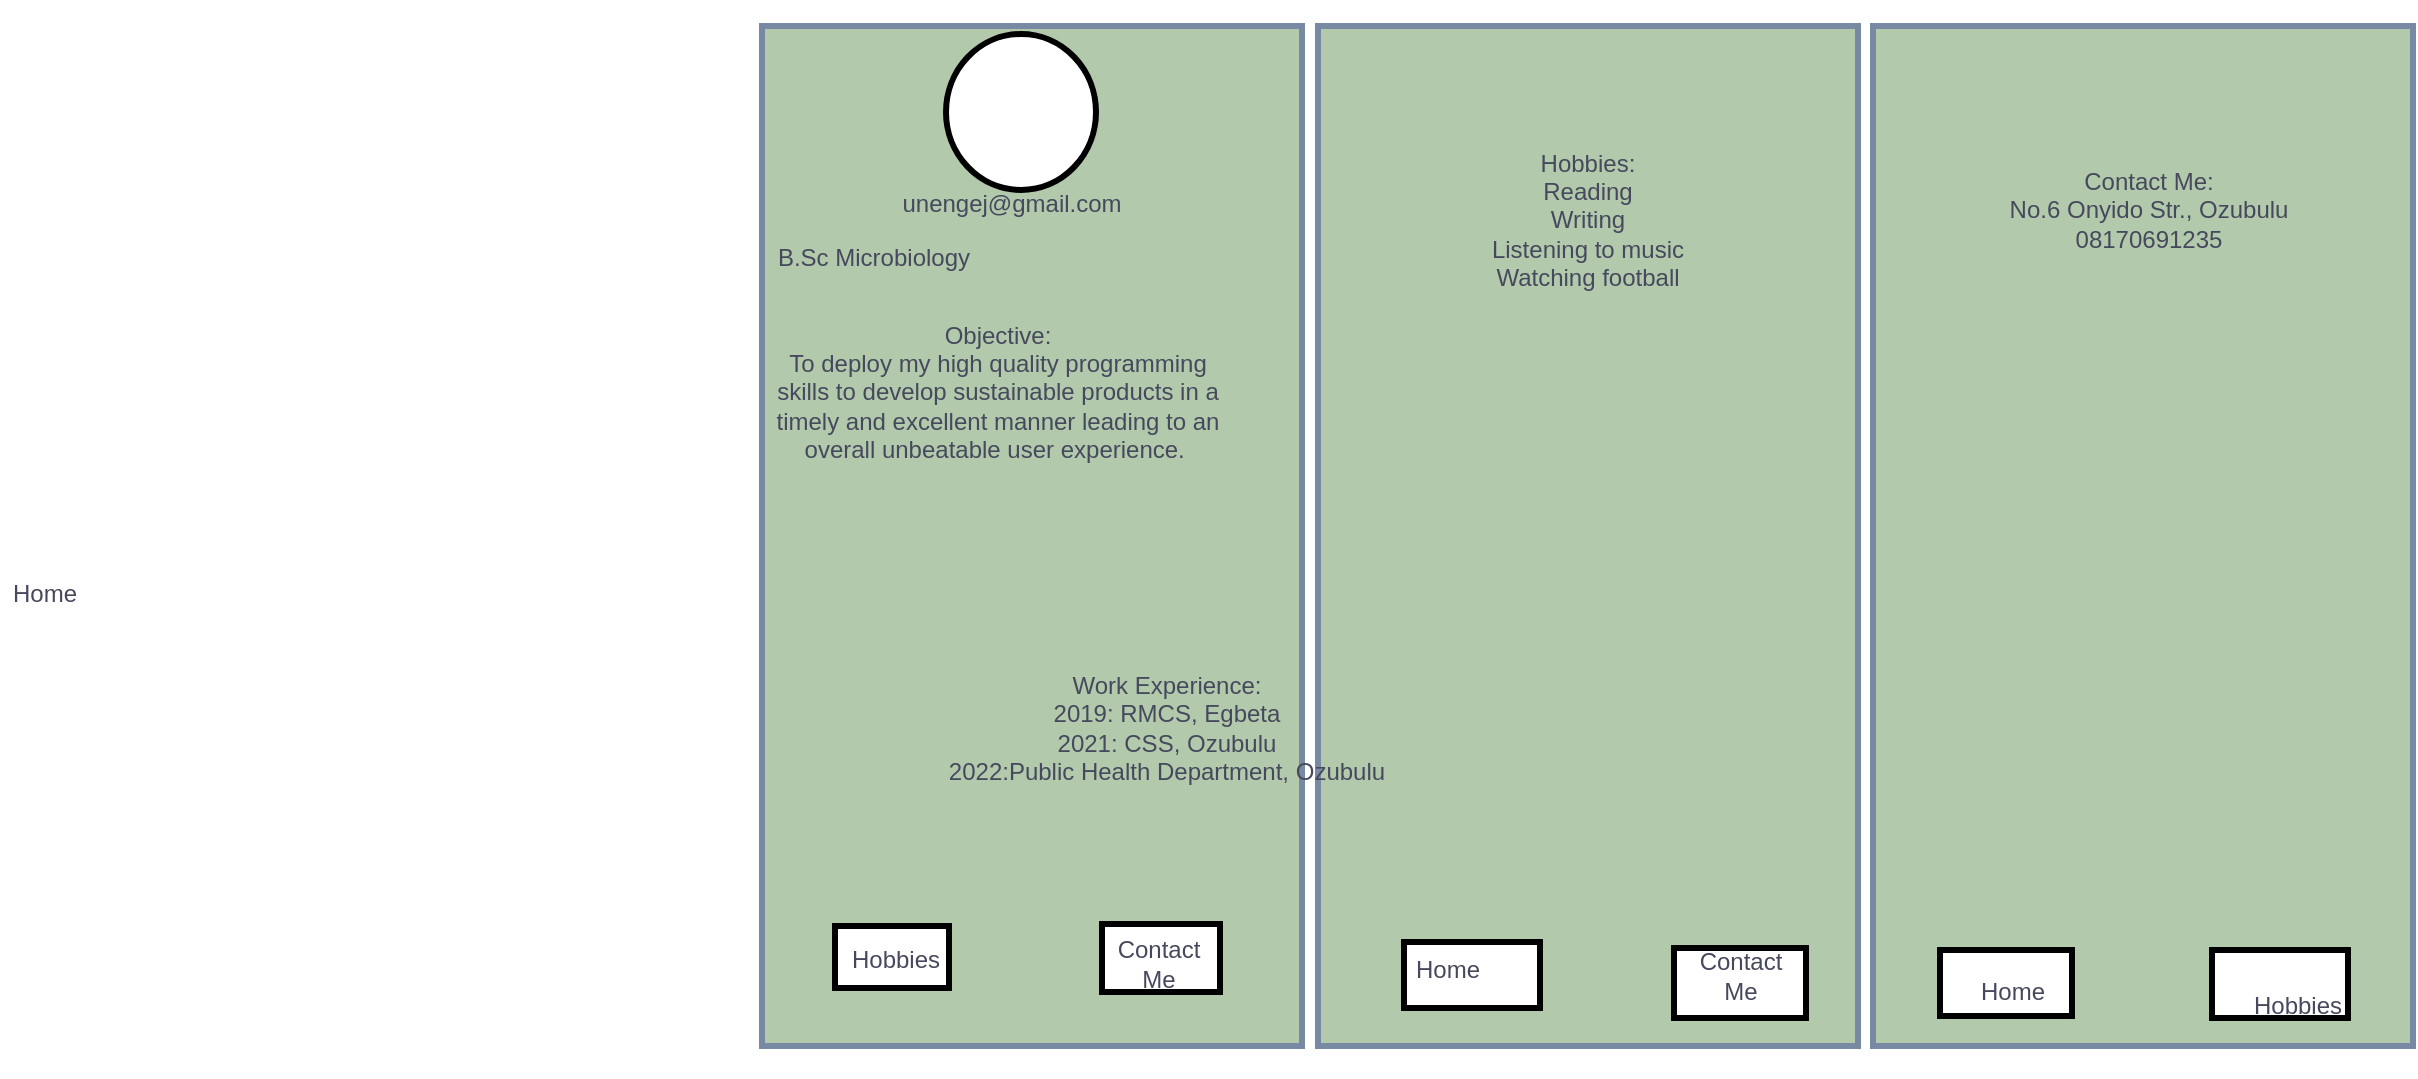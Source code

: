 <mxfile version="16.6.3" type="github">
  <diagram id="p14NGAtfgUeNsUwqX7SL" name="Page-1">
    <mxGraphModel dx="866" dy="497" grid="0" gridSize="10" guides="1" tooltips="1" connect="1" arrows="1" fold="1" page="0" pageScale="1" pageWidth="850" pageHeight="1100" math="0" shadow="0">
      <root>
        <mxCell id="0" />
        <mxCell id="1" parent="0" />
        <mxCell id="03TmYEqxH1GG4p34U5iH-5" value="" style="rounded=0;whiteSpace=wrap;html=1;sketch=0;hachureGap=4;fontColor=#46495D;strokeColor=#788AA3;strokeWidth=3;fillColor=#B2C9AB;" vertex="1" parent="1">
          <mxGeometry x="99" y="539" width="270" height="510" as="geometry" />
        </mxCell>
        <mxCell id="03TmYEqxH1GG4p34U5iH-6" value="unengej@gmail.com" style="text;strokeColor=none;fillColor=none;html=1;align=center;verticalAlign=middle;whiteSpace=wrap;rounded=0;sketch=0;hachureGap=4;fontColor=#46495D;" vertex="1" parent="1">
          <mxGeometry x="182" y="599" width="84" height="57" as="geometry" />
        </mxCell>
        <mxCell id="03TmYEqxH1GG4p34U5iH-3" value="" style="ellipse;whiteSpace=wrap;html=1;rounded=0;sketch=0;hachureGap=4;strokeWidth=3;" vertex="1" parent="1">
          <mxGeometry x="191" y="543" width="75" height="78" as="geometry" />
        </mxCell>
        <object label="B.Sc Microbiology" id="03TmYEqxH1GG4p34U5iH-8">
          <mxCell style="text;strokeColor=none;fillColor=none;html=1;align=center;verticalAlign=middle;whiteSpace=wrap;rounded=0;sketch=0;hachureGap=4;fontColor=#46495D;" vertex="1" parent="1">
            <mxGeometry x="101" y="636" width="108" height="37" as="geometry" />
          </mxCell>
        </object>
        <object label="Objective:&lt;br&gt;To deploy my high quality programming skills to develop sustainable products in a timely and excellent manner leading to an overall unbeatable user experience.&amp;nbsp;" id="03TmYEqxH1GG4p34U5iH-9">
          <mxCell style="text;strokeColor=none;fillColor=none;html=1;align=center;verticalAlign=middle;whiteSpace=wrap;rounded=0;sketch=0;hachureGap=4;fontColor=#46495D;" vertex="1" parent="1">
            <mxGeometry x="103.25" y="561" width="227.75" height="321" as="geometry" />
          </mxCell>
        </object>
        <mxCell id="03TmYEqxH1GG4p34U5iH-11" value="" style="rounded=0;whiteSpace=wrap;html=1;sketch=0;hachureGap=4;fontColor=#46495D;strokeColor=#788AA3;strokeWidth=3;fillColor=#B2C9AB;" vertex="1" parent="1">
          <mxGeometry x="377" y="539" width="270" height="510" as="geometry" />
        </mxCell>
        <mxCell id="03TmYEqxH1GG4p34U5iH-14" value="" style="rounded=0;whiteSpace=wrap;html=1;sketch=0;hachureGap=4;strokeWidth=3;" vertex="1" parent="1">
          <mxGeometry x="135.5" y="989" width="57" height="31" as="geometry" />
        </mxCell>
        <mxCell id="03TmYEqxH1GG4p34U5iH-15" value="Hobbies" style="text;strokeColor=none;fillColor=none;html=1;align=center;verticalAlign=middle;whiteSpace=wrap;rounded=0;sketch=0;hachureGap=4;fontColor=#46495D;" vertex="1" parent="1">
          <mxGeometry x="127" y="989" width="78" height="34" as="geometry" />
        </mxCell>
        <mxCell id="03TmYEqxH1GG4p34U5iH-17" value="Work Experience:&lt;br&gt;2019: RMCS, Egbeta&lt;br&gt;2021: CSS, Ozubulu&lt;br&gt;2022:Public Health Department, Ozubulu" style="text;strokeColor=none;fillColor=none;html=1;align=center;verticalAlign=middle;whiteSpace=wrap;rounded=0;sketch=0;hachureGap=4;fontColor=#46495D;" vertex="1" parent="1">
          <mxGeometry x="58" y="822.5" width="487" height="134" as="geometry" />
        </mxCell>
        <mxCell id="03TmYEqxH1GG4p34U5iH-20" value="" style="rounded=0;whiteSpace=wrap;html=1;sketch=0;hachureGap=4;strokeWidth=3;" vertex="1" parent="1">
          <mxGeometry x="269" y="988" width="59" height="34" as="geometry" />
        </mxCell>
        <mxCell id="03TmYEqxH1GG4p34U5iH-21" value="Home" style="text;html=1;align=center;verticalAlign=middle;resizable=0;points=[];autosize=1;strokeColor=none;fillColor=none;rounded=0;sketch=0;hachureGap=4;fontColor=#46495D;" vertex="1" parent="1">
          <mxGeometry x="-282" y="814" width="43" height="18" as="geometry" />
        </mxCell>
        <mxCell id="03TmYEqxH1GG4p34U5iH-22" value="Hobbies:&lt;br&gt;Reading&lt;br&gt;Writing&lt;br&gt;Listening to music&lt;br&gt;Watching football" style="text;strokeColor=none;fillColor=none;html=1;align=center;verticalAlign=middle;whiteSpace=wrap;rounded=0;sketch=0;hachureGap=4;fontColor=#46495D;" vertex="1" parent="1">
          <mxGeometry x="342" y="526" width="340" height="220" as="geometry" />
        </mxCell>
        <mxCell id="03TmYEqxH1GG4p34U5iH-29" value="Contact Me" style="text;strokeColor=none;fillColor=none;html=1;align=center;verticalAlign=middle;whiteSpace=wrap;rounded=0;sketch=0;hachureGap=4;fontColor=#46495D;" vertex="1" parent="1">
          <mxGeometry x="287" y="989" width="21" height="38" as="geometry" />
        </mxCell>
        <mxCell id="03TmYEqxH1GG4p34U5iH-30" value="" style="rounded=0;whiteSpace=wrap;html=1;sketch=0;hachureGap=4;strokeWidth=3;" vertex="1" parent="1">
          <mxGeometry x="420" y="997" width="68" height="33" as="geometry" />
        </mxCell>
        <mxCell id="03TmYEqxH1GG4p34U5iH-34" value="" style="rounded=0;whiteSpace=wrap;html=1;sketch=0;hachureGap=4;fontColor=#46495D;strokeColor=#788AA3;strokeWidth=3;fillColor=#B2C9AB;" vertex="1" parent="1">
          <mxGeometry x="654.5" y="539" width="270" height="510" as="geometry" />
        </mxCell>
        <mxCell id="03TmYEqxH1GG4p34U5iH-35" value="Contact Me:&lt;br&gt;No.6 Onyido Str., Ozubulu&lt;br&gt;08170691235" style="text;strokeColor=none;fillColor=none;html=1;align=center;verticalAlign=middle;whiteSpace=wrap;rounded=0;sketch=0;hachureGap=4;fontColor=#46495D;" vertex="1" parent="1">
          <mxGeometry x="659.5" y="548" width="265" height="165" as="geometry" />
        </mxCell>
        <mxCell id="03TmYEqxH1GG4p34U5iH-37" value="Home" style="text;strokeColor=none;fillColor=none;html=1;align=center;verticalAlign=middle;whiteSpace=wrap;rounded=0;sketch=0;hachureGap=4;fontColor=#46495D;" vertex="1" parent="1">
          <mxGeometry x="412" y="992" width="60" height="38" as="geometry" />
        </mxCell>
        <mxCell id="03TmYEqxH1GG4p34U5iH-40" value="" style="rounded=0;whiteSpace=wrap;html=1;sketch=0;hachureGap=4;strokeWidth=3;" vertex="1" parent="1">
          <mxGeometry x="555" y="1000" width="66" height="35" as="geometry" />
        </mxCell>
        <mxCell id="03TmYEqxH1GG4p34U5iH-39" value="Contact Me" style="text;strokeColor=none;fillColor=none;html=1;align=center;verticalAlign=middle;whiteSpace=wrap;rounded=0;sketch=0;hachureGap=4;fontColor=#46495D;" vertex="1" parent="1">
          <mxGeometry x="563.5" y="962.5" width="49" height="102" as="geometry" />
        </mxCell>
        <mxCell id="03TmYEqxH1GG4p34U5iH-31" value="" style="rounded=0;whiteSpace=wrap;html=1;sketch=0;hachureGap=4;strokeWidth=3;" vertex="1" parent="1">
          <mxGeometry x="688" y="1001" width="66" height="33" as="geometry" />
        </mxCell>
        <mxCell id="03TmYEqxH1GG4p34U5iH-33" value="Home" style="text;strokeColor=none;fillColor=none;html=1;align=center;verticalAlign=middle;whiteSpace=wrap;rounded=0;sketch=0;hachureGap=4;fontColor=#46495D;" vertex="1" parent="1">
          <mxGeometry x="692" y="1001" width="65" height="41" as="geometry" />
        </mxCell>
        <mxCell id="03TmYEqxH1GG4p34U5iH-19" value="" style="rounded=0;whiteSpace=wrap;html=1;sketch=0;hachureGap=4;strokeWidth=3;" vertex="1" parent="1">
          <mxGeometry x="824" y="1001" width="68" height="34" as="geometry" />
        </mxCell>
        <mxCell id="03TmYEqxH1GG4p34U5iH-44" value="Hobbies" style="text;strokeColor=none;fillColor=none;html=1;align=center;verticalAlign=middle;whiteSpace=wrap;rounded=0;sketch=0;hachureGap=4;fontColor=#46495D;" vertex="1" parent="1">
          <mxGeometry x="837" y="1011" width="60" height="35" as="geometry" />
        </mxCell>
      </root>
    </mxGraphModel>
  </diagram>
</mxfile>
